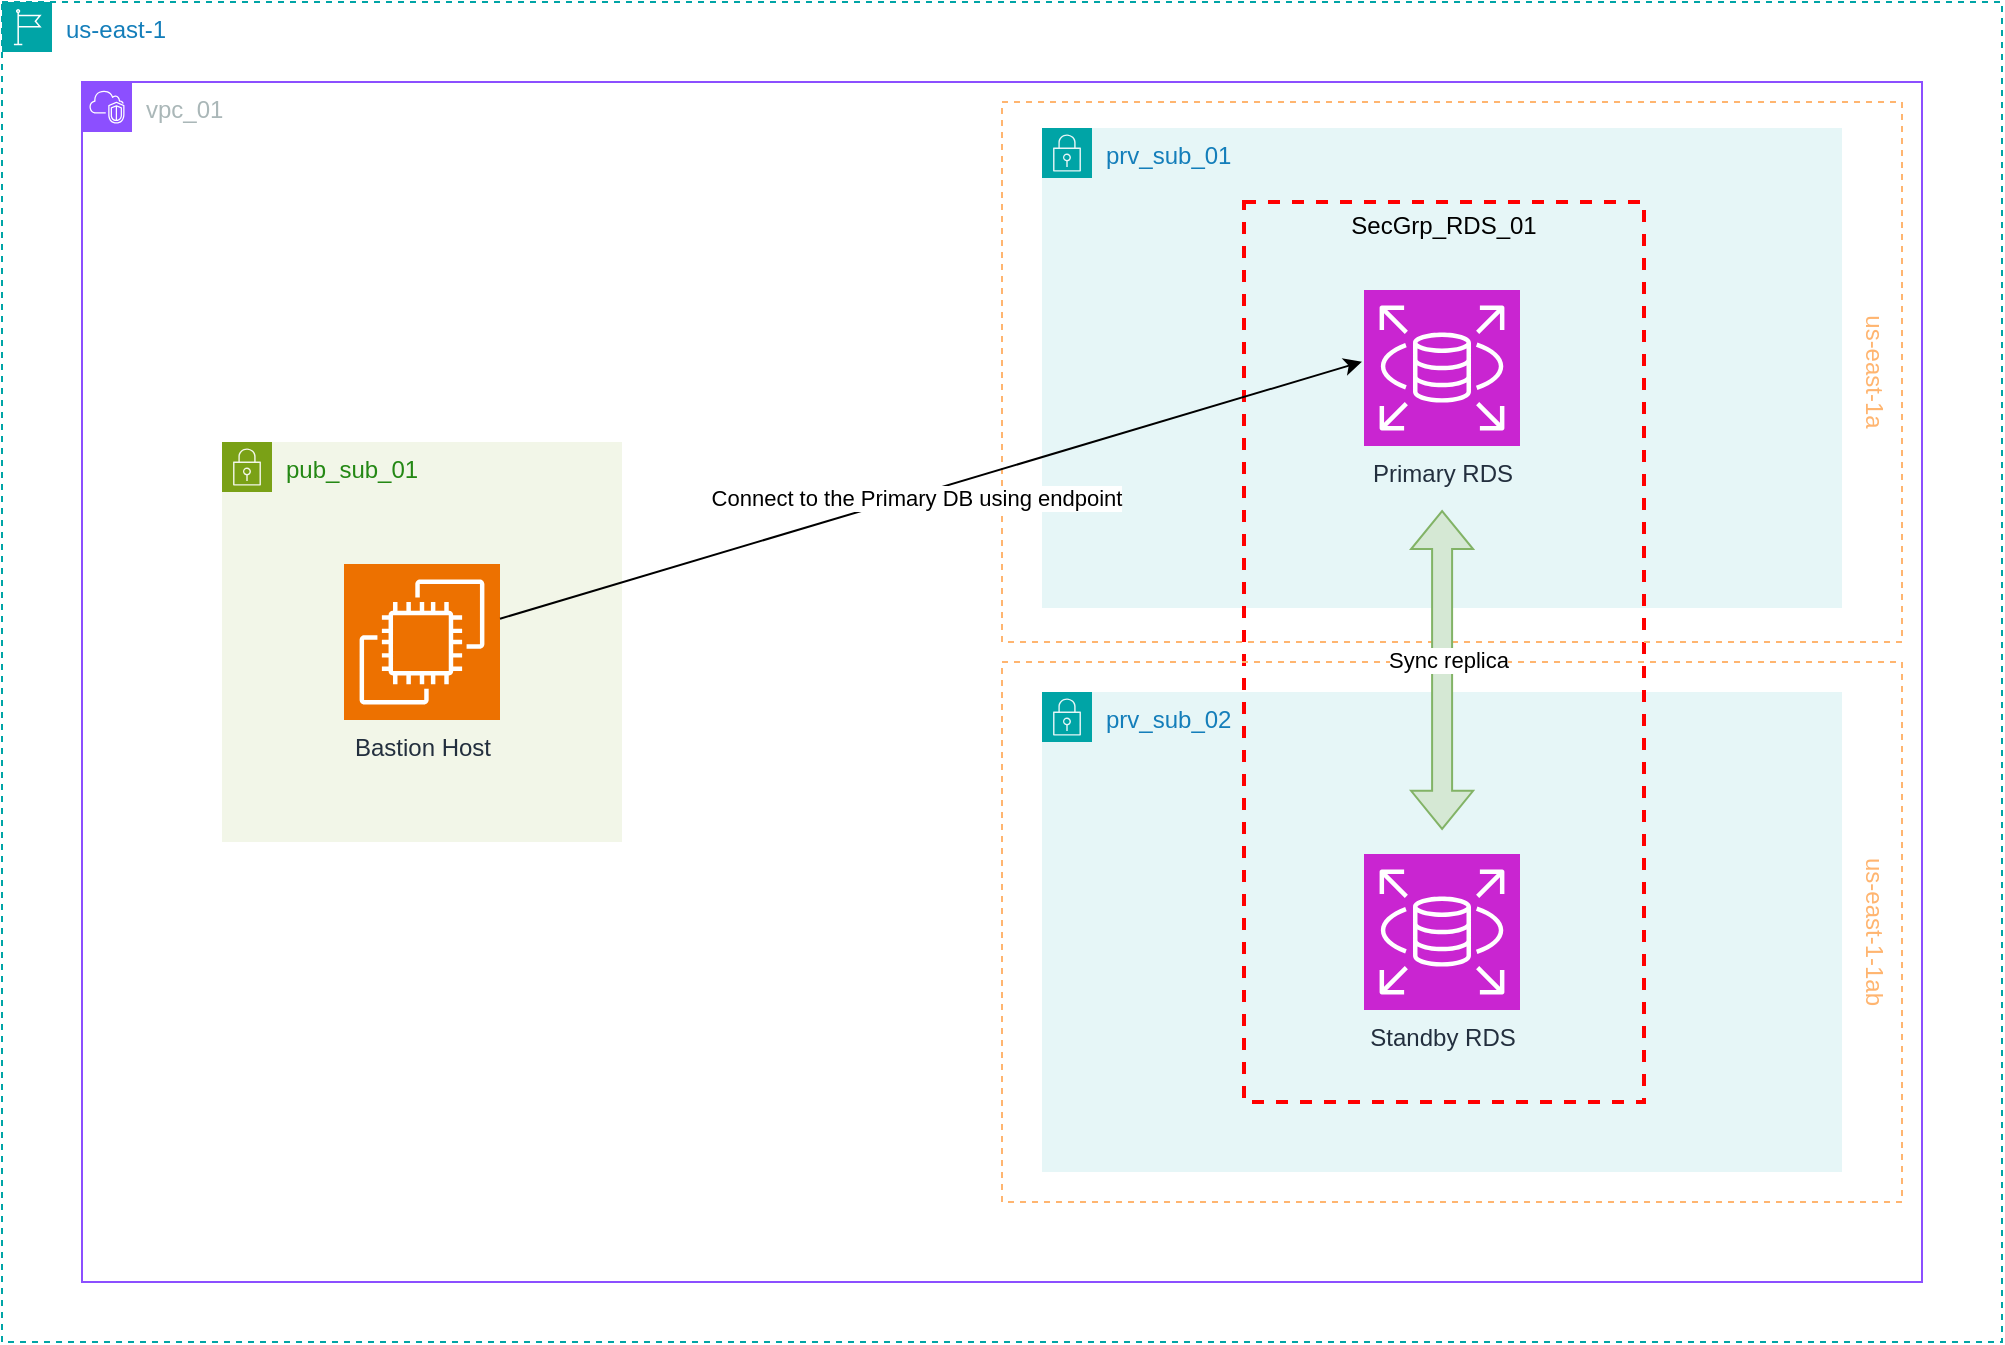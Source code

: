 <mxfile version="24.6.4" type="device">
  <diagram name="Page-1" id="677_0v363ND3AeY2xvX7">
    <mxGraphModel dx="1362" dy="843" grid="1" gridSize="10" guides="1" tooltips="1" connect="1" arrows="1" fold="1" page="1" pageScale="1" pageWidth="1100" pageHeight="850" math="0" shadow="0">
      <root>
        <mxCell id="0" />
        <mxCell id="1" parent="0" />
        <mxCell id="rNb3Nq_eKwGEg8aCowNG-1" value="us-east-1" style="points=[[0,0],[0.25,0],[0.5,0],[0.75,0],[1,0],[1,0.25],[1,0.5],[1,0.75],[1,1],[0.75,1],[0.5,1],[0.25,1],[0,1],[0,0.75],[0,0.5],[0,0.25]];outlineConnect=0;gradientColor=none;html=1;whiteSpace=wrap;fontSize=12;fontStyle=0;container=1;pointerEvents=0;collapsible=0;recursiveResize=0;shape=mxgraph.aws4.group;grIcon=mxgraph.aws4.group_region;strokeColor=#00A4A6;fillColor=none;verticalAlign=top;align=left;spacingLeft=30;fontColor=#147EBA;dashed=1;" vertex="1" parent="1">
          <mxGeometry x="40" y="160" width="1000" height="670" as="geometry" />
        </mxCell>
        <mxCell id="rNb3Nq_eKwGEg8aCowNG-3" value="vpc_01" style="points=[[0,0],[0.25,0],[0.5,0],[0.75,0],[1,0],[1,0.25],[1,0.5],[1,0.75],[1,1],[0.75,1],[0.5,1],[0.25,1],[0,1],[0,0.75],[0,0.5],[0,0.25]];outlineConnect=0;gradientColor=none;html=1;whiteSpace=wrap;fontSize=12;fontStyle=0;container=1;pointerEvents=0;collapsible=0;recursiveResize=0;shape=mxgraph.aws4.group;grIcon=mxgraph.aws4.group_vpc2;strokeColor=#8C4FFF;fillColor=none;verticalAlign=top;align=left;spacingLeft=30;fontColor=#AAB7B8;dashed=0;" vertex="1" parent="rNb3Nq_eKwGEg8aCowNG-1">
          <mxGeometry x="40" y="40" width="920" height="600" as="geometry" />
        </mxCell>
        <mxCell id="rNb3Nq_eKwGEg8aCowNG-2" value="pub_sub_01" style="points=[[0,0],[0.25,0],[0.5,0],[0.75,0],[1,0],[1,0.25],[1,0.5],[1,0.75],[1,1],[0.75,1],[0.5,1],[0.25,1],[0,1],[0,0.75],[0,0.5],[0,0.25]];outlineConnect=0;gradientColor=none;html=1;whiteSpace=wrap;fontSize=12;fontStyle=0;container=1;pointerEvents=0;collapsible=0;recursiveResize=0;shape=mxgraph.aws4.group;grIcon=mxgraph.aws4.group_security_group;grStroke=0;strokeColor=#7AA116;fillColor=#F2F6E8;verticalAlign=top;align=left;spacingLeft=30;fontColor=#248814;dashed=0;" vertex="1" parent="rNb3Nq_eKwGEg8aCowNG-3">
          <mxGeometry x="70" y="180" width="200" height="200" as="geometry" />
        </mxCell>
        <mxCell id="rNb3Nq_eKwGEg8aCowNG-4" value="Bastion Host" style="sketch=0;points=[[0,0,0],[0.25,0,0],[0.5,0,0],[0.75,0,0],[1,0,0],[0,1,0],[0.25,1,0],[0.5,1,0],[0.75,1,0],[1,1,0],[0,0.25,0],[0,0.5,0],[0,0.75,0],[1,0.25,0],[1,0.5,0],[1,0.75,0]];outlineConnect=0;fontColor=#232F3E;fillColor=#ED7100;strokeColor=#ffffff;dashed=0;verticalLabelPosition=bottom;verticalAlign=top;align=center;html=1;fontSize=12;fontStyle=0;aspect=fixed;shape=mxgraph.aws4.resourceIcon;resIcon=mxgraph.aws4.ec2;" vertex="1" parent="rNb3Nq_eKwGEg8aCowNG-2">
          <mxGeometry x="61" y="61" width="78" height="78" as="geometry" />
        </mxCell>
        <mxCell id="rNb3Nq_eKwGEg8aCowNG-5" value="prv_sub_01" style="points=[[0,0],[0.25,0],[0.5,0],[0.75,0],[1,0],[1,0.25],[1,0.5],[1,0.75],[1,1],[0.75,1],[0.5,1],[0.25,1],[0,1],[0,0.75],[0,0.5],[0,0.25]];outlineConnect=0;gradientColor=none;html=1;whiteSpace=wrap;fontSize=12;fontStyle=0;container=1;pointerEvents=0;collapsible=0;recursiveResize=0;shape=mxgraph.aws4.group;grIcon=mxgraph.aws4.group_security_group;grStroke=0;strokeColor=#00A4A6;fillColor=#E6F6F7;verticalAlign=top;align=left;spacingLeft=30;fontColor=#147EBA;dashed=0;" vertex="1" parent="rNb3Nq_eKwGEg8aCowNG-3">
          <mxGeometry x="480" y="23" width="400" height="240" as="geometry" />
        </mxCell>
        <mxCell id="rNb3Nq_eKwGEg8aCowNG-7" value="Primary RDS" style="sketch=0;points=[[0,0,0],[0.25,0,0],[0.5,0,0],[0.75,0,0],[1,0,0],[0,1,0],[0.25,1,0],[0.5,1,0],[0.75,1,0],[1,1,0],[0,0.25,0],[0,0.5,0],[0,0.75,0],[1,0.25,0],[1,0.5,0],[1,0.75,0]];outlineConnect=0;fontColor=#232F3E;fillColor=#C925D1;strokeColor=#ffffff;dashed=0;verticalLabelPosition=bottom;verticalAlign=top;align=center;html=1;fontSize=12;fontStyle=0;aspect=fixed;shape=mxgraph.aws4.resourceIcon;resIcon=mxgraph.aws4.rds;" vertex="1" parent="rNb3Nq_eKwGEg8aCowNG-5">
          <mxGeometry x="161" y="81" width="78" height="78" as="geometry" />
        </mxCell>
        <mxCell id="rNb3Nq_eKwGEg8aCowNG-6" value="prv_sub_02" style="points=[[0,0],[0.25,0],[0.5,0],[0.75,0],[1,0],[1,0.25],[1,0.5],[1,0.75],[1,1],[0.75,1],[0.5,1],[0.25,1],[0,1],[0,0.75],[0,0.5],[0,0.25]];outlineConnect=0;gradientColor=none;html=1;whiteSpace=wrap;fontSize=12;fontStyle=0;container=1;pointerEvents=0;collapsible=0;recursiveResize=0;shape=mxgraph.aws4.group;grIcon=mxgraph.aws4.group_security_group;grStroke=0;strokeColor=#00A4A6;fillColor=#E6F6F7;verticalAlign=top;align=left;spacingLeft=30;fontColor=#147EBA;dashed=0;" vertex="1" parent="rNb3Nq_eKwGEg8aCowNG-3">
          <mxGeometry x="480" y="305" width="400" height="240" as="geometry" />
        </mxCell>
        <mxCell id="rNb3Nq_eKwGEg8aCowNG-8" value="Standby RDS" style="sketch=0;points=[[0,0,0],[0.25,0,0],[0.5,0,0],[0.75,0,0],[1,0,0],[0,1,0],[0.25,1,0],[0.5,1,0],[0.75,1,0],[1,1,0],[0,0.25,0],[0,0.5,0],[0,0.75,0],[1,0.25,0],[1,0.5,0],[1,0.75,0]];outlineConnect=0;fontColor=#232F3E;fillColor=#C925D1;strokeColor=#ffffff;dashed=0;verticalLabelPosition=bottom;verticalAlign=top;align=center;html=1;fontSize=12;fontStyle=0;aspect=fixed;shape=mxgraph.aws4.resourceIcon;resIcon=mxgraph.aws4.rds;" vertex="1" parent="rNb3Nq_eKwGEg8aCowNG-6">
          <mxGeometry x="161" y="81" width="78" height="78" as="geometry" />
        </mxCell>
        <mxCell id="rNb3Nq_eKwGEg8aCowNG-10" value="SecGrp_RDS_01" style="fontStyle=0;verticalAlign=top;align=center;spacingTop=-2;fillColor=none;rounded=0;whiteSpace=wrap;html=1;strokeColor=#FF0000;strokeWidth=2;dashed=1;container=1;collapsible=0;expand=0;recursiveResize=0;" vertex="1" parent="rNb3Nq_eKwGEg8aCowNG-6">
          <mxGeometry x="101" y="-245" width="200" height="450" as="geometry" />
        </mxCell>
        <mxCell id="rNb3Nq_eKwGEg8aCowNG-13" value="&lt;font color=&quot;#ffb570&quot;&gt;us-east-1a&lt;/font&gt;" style="fillColor=none;strokeColor=#FFB570;dashed=1;verticalAlign=top;fontStyle=0;fontColor=#147EBA;whiteSpace=wrap;html=1;rotation=90;" vertex="1" parent="rNb3Nq_eKwGEg8aCowNG-3">
          <mxGeometry x="550" y="-80" width="270" height="450" as="geometry" />
        </mxCell>
        <mxCell id="rNb3Nq_eKwGEg8aCowNG-14" value="&lt;font color=&quot;#ffb570&quot;&gt;us-east-1-1ab&lt;/font&gt;" style="fillColor=none;strokeColor=#FFB570;dashed=1;verticalAlign=top;fontStyle=0;fontColor=#147EBA;whiteSpace=wrap;html=1;rotation=90;" vertex="1" parent="rNb3Nq_eKwGEg8aCowNG-3">
          <mxGeometry x="550" y="200" width="270" height="450" as="geometry" />
        </mxCell>
        <mxCell id="rNb3Nq_eKwGEg8aCowNG-15" value="" style="endArrow=classic;html=1;rounded=0;entryX=0.481;entryY=0.6;entryDx=0;entryDy=0;entryPerimeter=0;" edge="1" parent="rNb3Nq_eKwGEg8aCowNG-3" source="rNb3Nq_eKwGEg8aCowNG-4" target="rNb3Nq_eKwGEg8aCowNG-13">
          <mxGeometry width="50" height="50" relative="1" as="geometry">
            <mxPoint x="420" y="320" as="sourcePoint" />
            <mxPoint x="470" y="270" as="targetPoint" />
          </mxGeometry>
        </mxCell>
        <mxCell id="rNb3Nq_eKwGEg8aCowNG-16" value="Connect to the Primary DB using endpoint" style="edgeLabel;html=1;align=center;verticalAlign=middle;resizable=0;points=[];" vertex="1" connectable="0" parent="rNb3Nq_eKwGEg8aCowNG-15">
          <mxGeometry x="-0.036" y="-1" relative="1" as="geometry">
            <mxPoint as="offset" />
          </mxGeometry>
        </mxCell>
        <mxCell id="rNb3Nq_eKwGEg8aCowNG-17" value="" style="shape=flexArrow;endArrow=classic;startArrow=classic;html=1;rounded=0;entryX=0.778;entryY=0.511;entryDx=0;entryDy=0;entryPerimeter=0;exitX=0.333;exitY=0.511;exitDx=0;exitDy=0;exitPerimeter=0;fillColor=#d5e8d4;strokeColor=#82b366;" edge="1" parent="rNb3Nq_eKwGEg8aCowNG-3">
          <mxGeometry width="100" height="100" relative="1" as="geometry">
            <mxPoint x="680.05" y="373.91" as="sourcePoint" />
            <mxPoint x="680.05" y="214.06" as="targetPoint" />
          </mxGeometry>
        </mxCell>
        <mxCell id="rNb3Nq_eKwGEg8aCowNG-19" value="Sync replica" style="edgeLabel;html=1;align=center;verticalAlign=middle;resizable=0;points=[];" vertex="1" connectable="0" parent="rNb3Nq_eKwGEg8aCowNG-17">
          <mxGeometry x="0.062" y="-3" relative="1" as="geometry">
            <mxPoint as="offset" />
          </mxGeometry>
        </mxCell>
      </root>
    </mxGraphModel>
  </diagram>
</mxfile>
